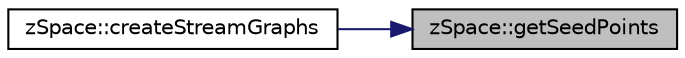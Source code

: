 digraph "zSpace::getSeedPoints"
{
 // LATEX_PDF_SIZE
  edge [fontname="Helvetica",fontsize="10",labelfontname="Helvetica",labelfontsize="10"];
  node [fontname="Helvetica",fontsize="10",shape=record];
  rankdir="RL";
  Node91 [label="zSpace::getSeedPoints",height=0.2,width=0.4,color="black", fillcolor="grey75", style="filled", fontcolor="black",tooltip="This method computes the seed points."];
  Node91 -> Node92 [dir="back",color="midnightblue",fontsize="10",style="solid",fontname="Helvetica"];
  Node92 [label="zSpace::createStreamGraphs",height=0.2,width=0.4,color="black", fillcolor="white", style="filled",URL="$group__z_stream_lines2_d.html#ga6c8dd9b71ecf70aa4d73afa36164ed7e",tooltip="This method creates the stream lines and stores them as a graph."];
}

